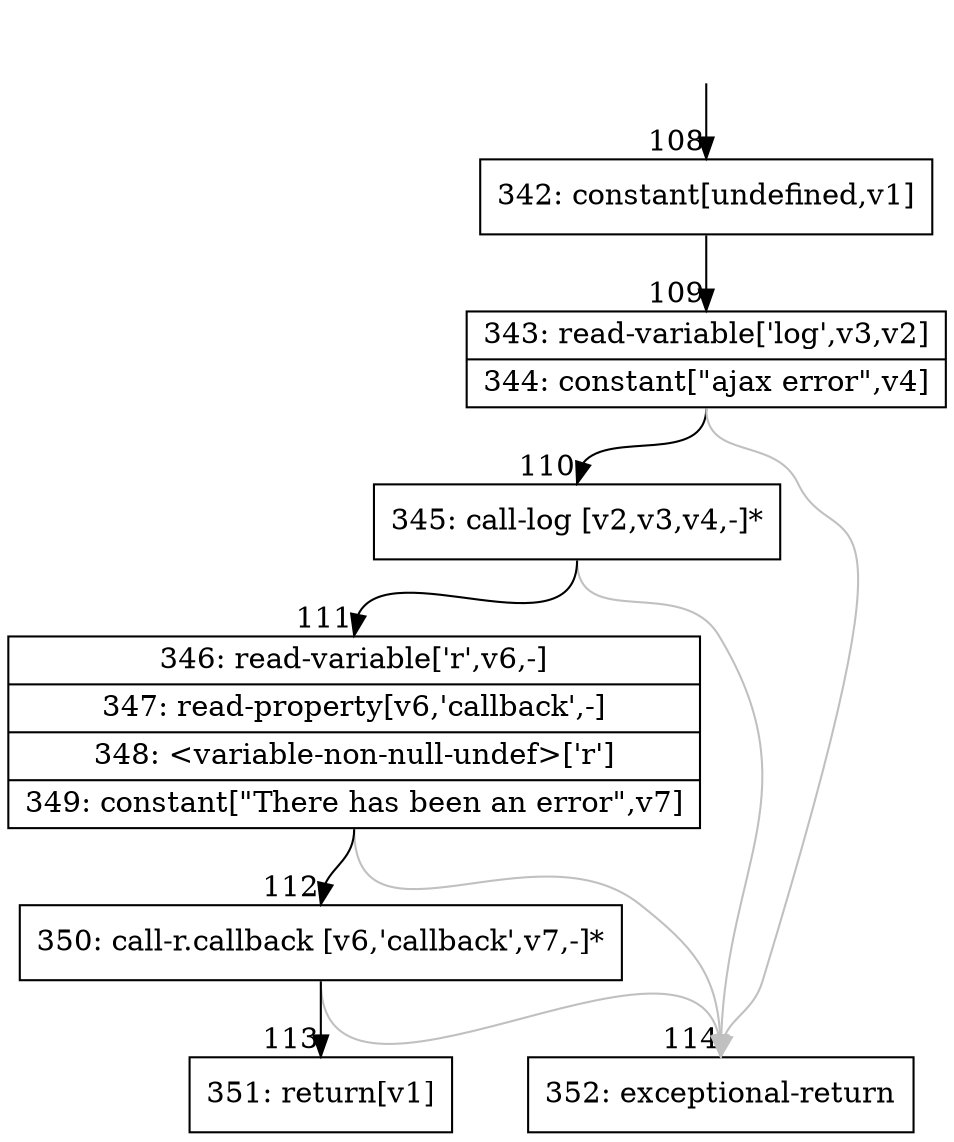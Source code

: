 digraph {
rankdir="TD"
BB_entry14[shape=none,label=""];
BB_entry14 -> BB108 [tailport=s, headport=n, headlabel="    108"]
BB108 [shape=record label="{342: constant[undefined,v1]}" ] 
BB108 -> BB109 [tailport=s, headport=n, headlabel="      109"]
BB109 [shape=record label="{343: read-variable['log',v3,v2]|344: constant[\"ajax error\",v4]}" ] 
BB109 -> BB110 [tailport=s, headport=n, headlabel="      110"]
BB109 -> BB114 [tailport=s, headport=n, color=gray, headlabel="      114"]
BB110 [shape=record label="{345: call-log [v2,v3,v4,-]*}" ] 
BB110 -> BB111 [tailport=s, headport=n, headlabel="      111"]
BB110 -> BB114 [tailport=s, headport=n, color=gray]
BB111 [shape=record label="{346: read-variable['r',v6,-]|347: read-property[v6,'callback',-]|348: \<variable-non-null-undef\>['r']|349: constant[\"There has been an error\",v7]}" ] 
BB111 -> BB112 [tailport=s, headport=n, headlabel="      112"]
BB111 -> BB114 [tailport=s, headport=n, color=gray]
BB112 [shape=record label="{350: call-r.callback [v6,'callback',v7,-]*}" ] 
BB112 -> BB113 [tailport=s, headport=n, headlabel="      113"]
BB112 -> BB114 [tailport=s, headport=n, color=gray]
BB113 [shape=record label="{351: return[v1]}" ] 
BB114 [shape=record label="{352: exceptional-return}" ] 
//#$~ 103
}
